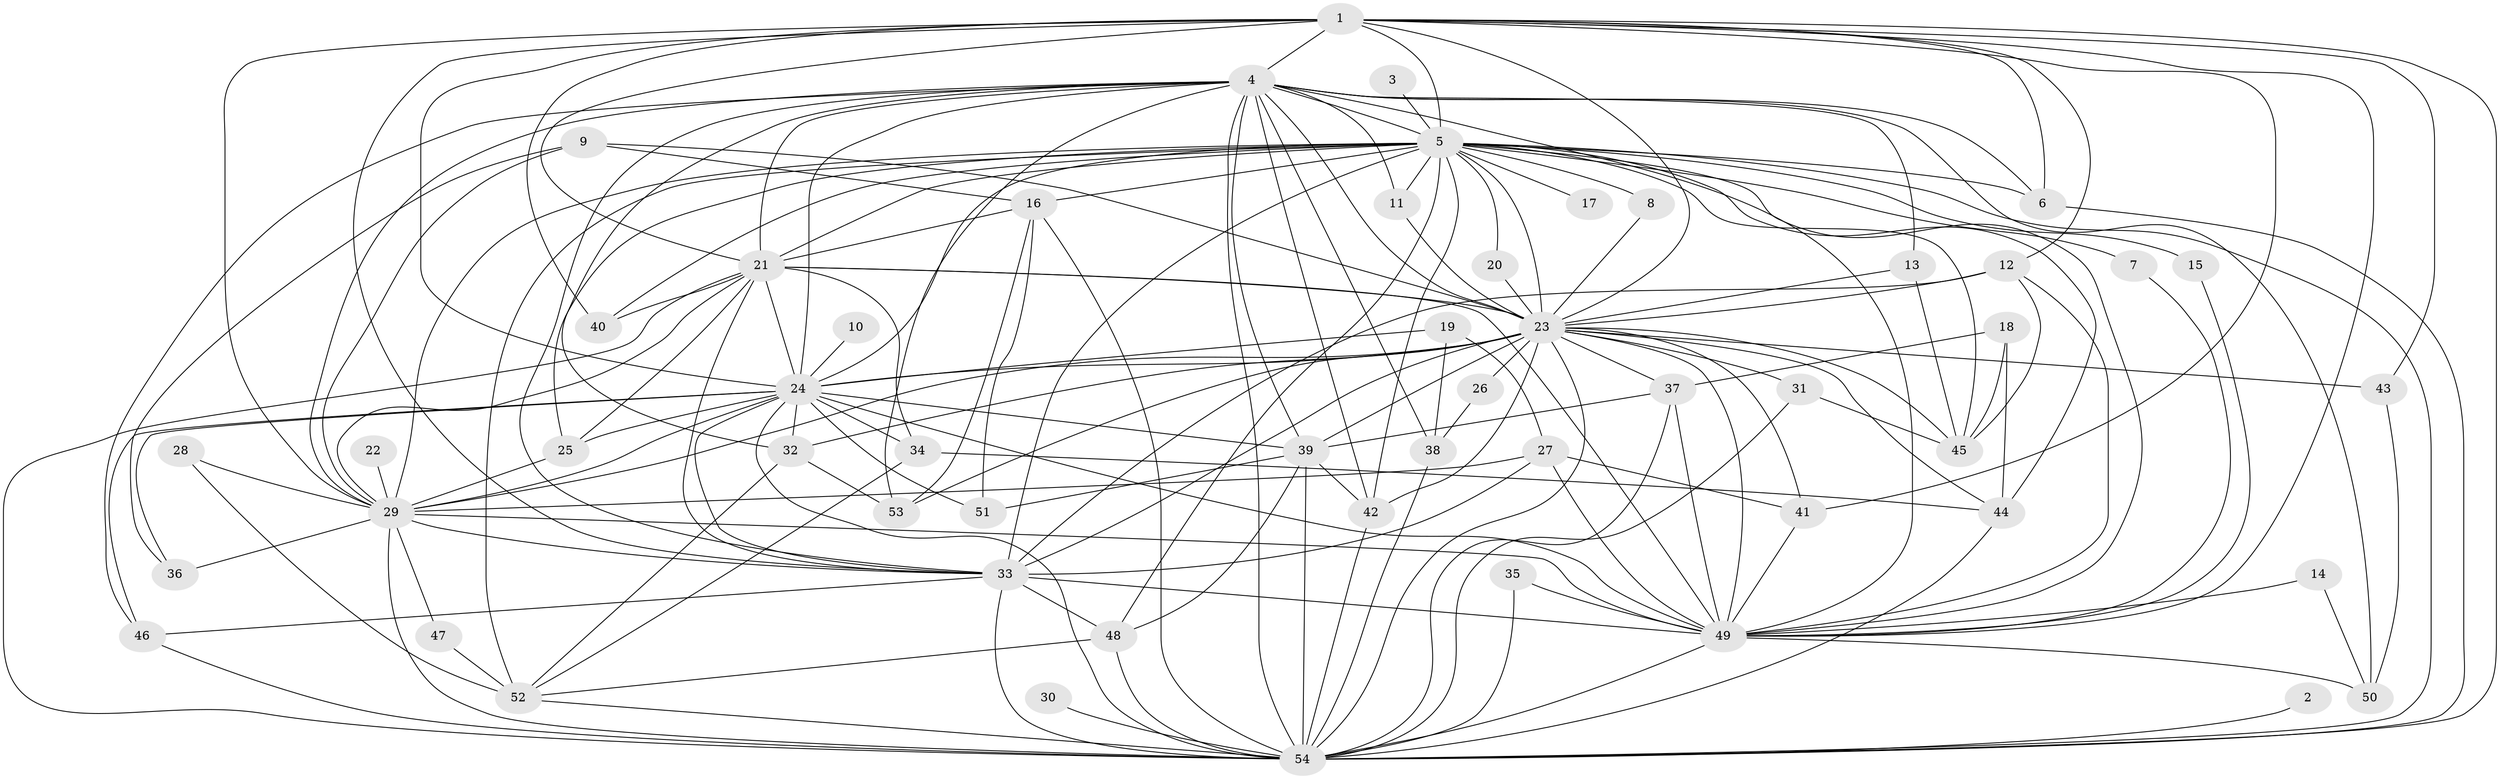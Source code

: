 // original degree distribution, {14: 0.007407407407407408, 21: 0.007407407407407408, 29: 0.007407407407407408, 31: 0.007407407407407408, 24: 0.014814814814814815, 34: 0.007407407407407408, 20: 0.007407407407407408, 16: 0.007407407407407408, 36: 0.007407407407407408, 3: 0.18518518518518517, 6: 0.022222222222222223, 2: 0.5777777777777777, 5: 0.044444444444444446, 8: 0.007407407407407408, 4: 0.07407407407407407, 7: 0.014814814814814815}
// Generated by graph-tools (version 1.1) at 2025/36/03/04/25 23:36:29]
// undirected, 54 vertices, 167 edges
graph export_dot {
  node [color=gray90,style=filled];
  1;
  2;
  3;
  4;
  5;
  6;
  7;
  8;
  9;
  10;
  11;
  12;
  13;
  14;
  15;
  16;
  17;
  18;
  19;
  20;
  21;
  22;
  23;
  24;
  25;
  26;
  27;
  28;
  29;
  30;
  31;
  32;
  33;
  34;
  35;
  36;
  37;
  38;
  39;
  40;
  41;
  42;
  43;
  44;
  45;
  46;
  47;
  48;
  49;
  50;
  51;
  52;
  53;
  54;
  1 -- 4 [weight=3.0];
  1 -- 5 [weight=1.0];
  1 -- 6 [weight=1.0];
  1 -- 12 [weight=2.0];
  1 -- 21 [weight=1.0];
  1 -- 23 [weight=1.0];
  1 -- 24 [weight=2.0];
  1 -- 29 [weight=2.0];
  1 -- 33 [weight=1.0];
  1 -- 40 [weight=1.0];
  1 -- 41 [weight=1.0];
  1 -- 43 [weight=1.0];
  1 -- 49 [weight=2.0];
  1 -- 54 [weight=1.0];
  2 -- 54 [weight=1.0];
  3 -- 5 [weight=1.0];
  4 -- 5 [weight=1.0];
  4 -- 6 [weight=2.0];
  4 -- 11 [weight=1.0];
  4 -- 13 [weight=1.0];
  4 -- 21 [weight=1.0];
  4 -- 23 [weight=2.0];
  4 -- 24 [weight=2.0];
  4 -- 29 [weight=2.0];
  4 -- 32 [weight=1.0];
  4 -- 33 [weight=2.0];
  4 -- 38 [weight=1.0];
  4 -- 39 [weight=1.0];
  4 -- 42 [weight=1.0];
  4 -- 46 [weight=1.0];
  4 -- 49 [weight=2.0];
  4 -- 50 [weight=1.0];
  4 -- 53 [weight=1.0];
  4 -- 54 [weight=3.0];
  5 -- 6 [weight=1.0];
  5 -- 7 [weight=1.0];
  5 -- 8 [weight=1.0];
  5 -- 11 [weight=1.0];
  5 -- 15 [weight=1.0];
  5 -- 16 [weight=1.0];
  5 -- 17 [weight=1.0];
  5 -- 20 [weight=1.0];
  5 -- 21 [weight=2.0];
  5 -- 23 [weight=3.0];
  5 -- 24 [weight=2.0];
  5 -- 25 [weight=1.0];
  5 -- 29 [weight=2.0];
  5 -- 33 [weight=2.0];
  5 -- 40 [weight=1.0];
  5 -- 42 [weight=1.0];
  5 -- 44 [weight=1.0];
  5 -- 45 [weight=1.0];
  5 -- 48 [weight=1.0];
  5 -- 49 [weight=1.0];
  5 -- 52 [weight=1.0];
  5 -- 54 [weight=1.0];
  6 -- 54 [weight=1.0];
  7 -- 49 [weight=1.0];
  8 -- 23 [weight=1.0];
  9 -- 16 [weight=1.0];
  9 -- 23 [weight=1.0];
  9 -- 29 [weight=1.0];
  9 -- 36 [weight=1.0];
  10 -- 24 [weight=1.0];
  11 -- 23 [weight=1.0];
  12 -- 23 [weight=1.0];
  12 -- 33 [weight=1.0];
  12 -- 45 [weight=1.0];
  12 -- 49 [weight=1.0];
  13 -- 23 [weight=1.0];
  13 -- 45 [weight=1.0];
  14 -- 49 [weight=1.0];
  14 -- 50 [weight=1.0];
  15 -- 49 [weight=1.0];
  16 -- 21 [weight=1.0];
  16 -- 51 [weight=1.0];
  16 -- 53 [weight=1.0];
  16 -- 54 [weight=2.0];
  18 -- 37 [weight=1.0];
  18 -- 44 [weight=1.0];
  18 -- 45 [weight=1.0];
  19 -- 24 [weight=1.0];
  19 -- 27 [weight=1.0];
  19 -- 38 [weight=1.0];
  20 -- 23 [weight=2.0];
  21 -- 23 [weight=2.0];
  21 -- 24 [weight=1.0];
  21 -- 25 [weight=1.0];
  21 -- 29 [weight=1.0];
  21 -- 33 [weight=1.0];
  21 -- 34 [weight=1.0];
  21 -- 40 [weight=1.0];
  21 -- 49 [weight=1.0];
  21 -- 54 [weight=1.0];
  22 -- 29 [weight=1.0];
  23 -- 24 [weight=1.0];
  23 -- 26 [weight=1.0];
  23 -- 29 [weight=1.0];
  23 -- 31 [weight=1.0];
  23 -- 32 [weight=1.0];
  23 -- 33 [weight=3.0];
  23 -- 37 [weight=1.0];
  23 -- 39 [weight=1.0];
  23 -- 41 [weight=1.0];
  23 -- 42 [weight=1.0];
  23 -- 43 [weight=1.0];
  23 -- 44 [weight=2.0];
  23 -- 45 [weight=3.0];
  23 -- 49 [weight=1.0];
  23 -- 53 [weight=1.0];
  23 -- 54 [weight=1.0];
  24 -- 25 [weight=1.0];
  24 -- 29 [weight=1.0];
  24 -- 32 [weight=1.0];
  24 -- 33 [weight=1.0];
  24 -- 34 [weight=1.0];
  24 -- 36 [weight=1.0];
  24 -- 39 [weight=1.0];
  24 -- 46 [weight=1.0];
  24 -- 49 [weight=2.0];
  24 -- 51 [weight=1.0];
  24 -- 54 [weight=1.0];
  25 -- 29 [weight=1.0];
  26 -- 38 [weight=1.0];
  27 -- 29 [weight=2.0];
  27 -- 33 [weight=1.0];
  27 -- 41 [weight=1.0];
  27 -- 49 [weight=1.0];
  28 -- 29 [weight=1.0];
  28 -- 52 [weight=1.0];
  29 -- 33 [weight=1.0];
  29 -- 36 [weight=2.0];
  29 -- 47 [weight=1.0];
  29 -- 49 [weight=1.0];
  29 -- 54 [weight=1.0];
  30 -- 54 [weight=1.0];
  31 -- 45 [weight=2.0];
  31 -- 54 [weight=1.0];
  32 -- 52 [weight=1.0];
  32 -- 53 [weight=1.0];
  33 -- 46 [weight=1.0];
  33 -- 48 [weight=1.0];
  33 -- 49 [weight=1.0];
  33 -- 54 [weight=2.0];
  34 -- 44 [weight=1.0];
  34 -- 52 [weight=1.0];
  35 -- 49 [weight=1.0];
  35 -- 54 [weight=1.0];
  37 -- 39 [weight=1.0];
  37 -- 49 [weight=1.0];
  37 -- 54 [weight=1.0];
  38 -- 54 [weight=1.0];
  39 -- 42 [weight=1.0];
  39 -- 48 [weight=1.0];
  39 -- 51 [weight=1.0];
  39 -- 54 [weight=1.0];
  41 -- 49 [weight=1.0];
  42 -- 54 [weight=1.0];
  43 -- 50 [weight=1.0];
  44 -- 54 [weight=1.0];
  46 -- 54 [weight=1.0];
  47 -- 52 [weight=1.0];
  48 -- 52 [weight=1.0];
  48 -- 54 [weight=1.0];
  49 -- 50 [weight=1.0];
  49 -- 54 [weight=3.0];
  52 -- 54 [weight=1.0];
}

